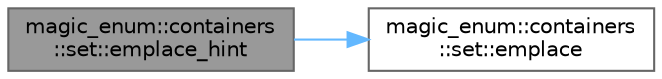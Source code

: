 digraph "magic_enum::containers::set::emplace_hint"
{
 // LATEX_PDF_SIZE
  bgcolor="transparent";
  edge [fontname=Helvetica,fontsize=10,labelfontname=Helvetica,labelfontsize=10];
  node [fontname=Helvetica,fontsize=10,shape=box,height=0.2,width=0.4];
  rankdir="LR";
  Node1 [id="Node000001",label="magic_enum::containers\l::set::emplace_hint",height=0.2,width=0.4,color="gray40", fillcolor="grey60", style="filled", fontcolor="black",tooltip=" "];
  Node1 -> Node2 [id="edge1_Node000001_Node000002",color="steelblue1",style="solid",tooltip=" "];
  Node2 [id="Node000002",label="magic_enum::containers\l::set::emplace",height=0.2,width=0.4,color="grey40", fillcolor="white", style="filled",URL="$classmagic__enum_1_1containers_1_1set.html#ad66784d32ec76cebf3c50d6b8cc92400",tooltip=" "];
}
